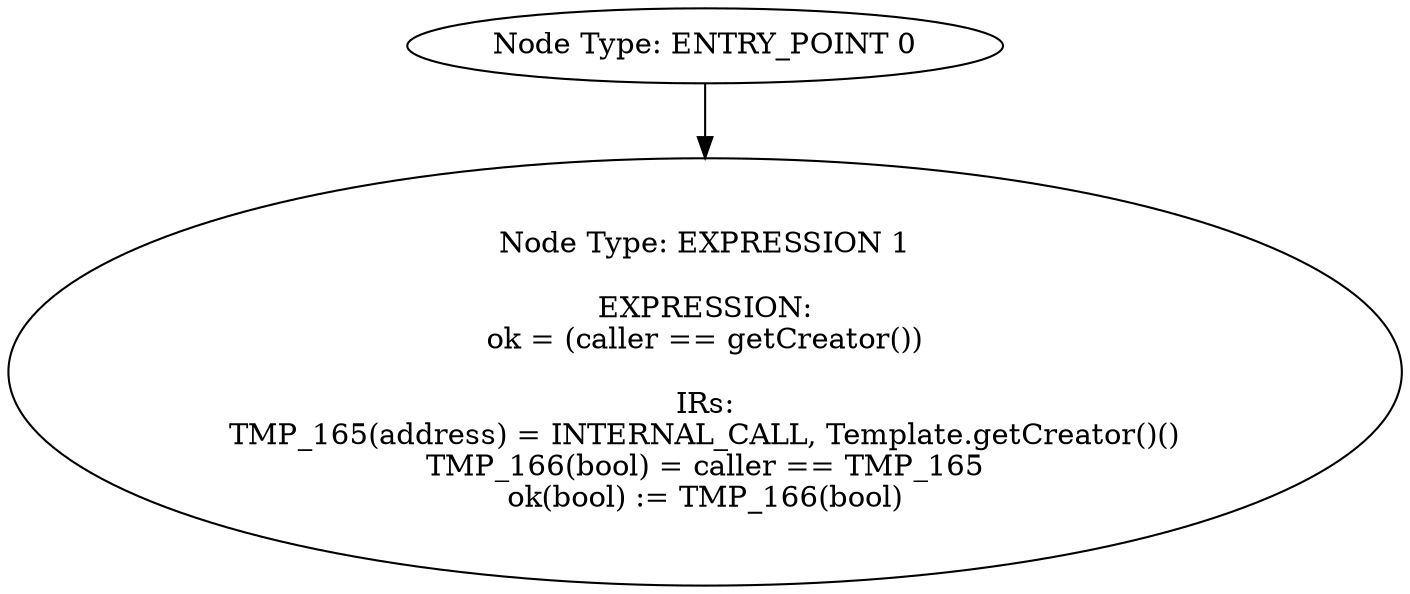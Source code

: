 digraph{
0[label="Node Type: ENTRY_POINT 0
"];
0->1;
1[label="Node Type: EXPRESSION 1

EXPRESSION:
ok = (caller == getCreator())

IRs:
TMP_165(address) = INTERNAL_CALL, Template.getCreator()()
TMP_166(bool) = caller == TMP_165
ok(bool) := TMP_166(bool)"];
}
